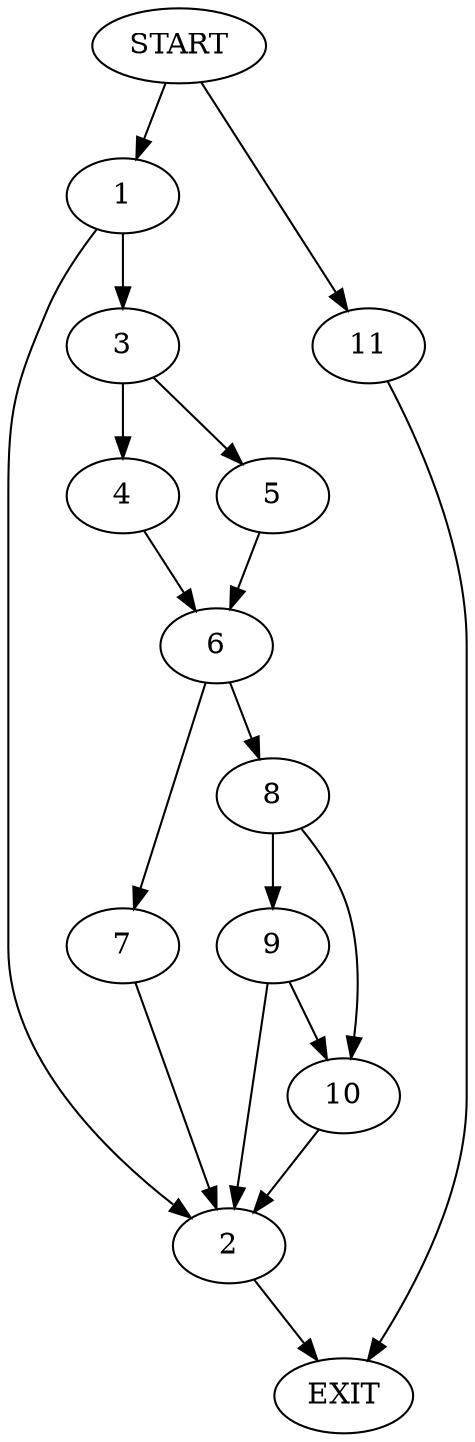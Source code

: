digraph {
0 [label="START"]
12 [label="EXIT"]
0 -> 1
1 -> 2
1 -> 3
2 -> 12
3 -> 4
3 -> 5
4 -> 6
5 -> 6
6 -> 7
6 -> 8
7 -> 2
8 -> 9
8 -> 10
10 -> 2
9 -> 2
9 -> 10
0 -> 11
11 -> 12
}
